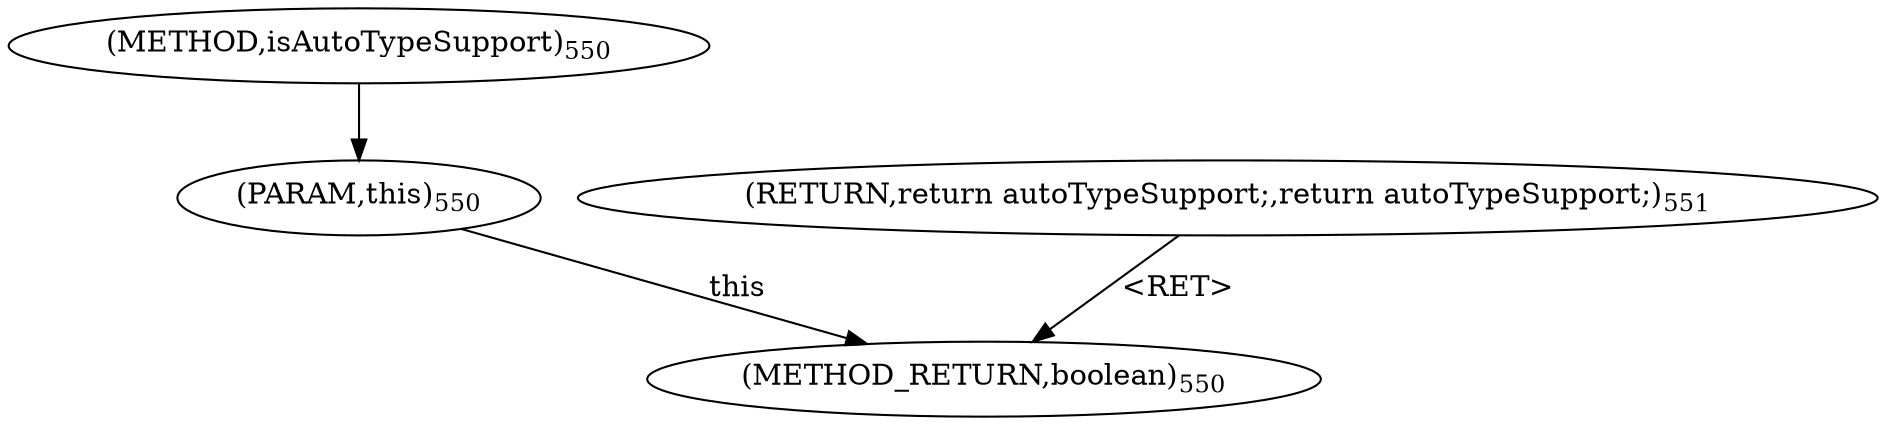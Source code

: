 digraph "isAutoTypeSupport" {  
"1401" [label = <(METHOD,isAutoTypeSupport)<SUB>550</SUB>> ]
"1410" [label = <(METHOD_RETURN,boolean)<SUB>550</SUB>> ]
"1402" [label = <(PARAM,this)<SUB>550</SUB>> ]
"1404" [label = <(RETURN,return autoTypeSupport;,return autoTypeSupport;)<SUB>551</SUB>> ]
  "1404" -> "1410"  [ label = "&lt;RET&gt;"] 
  "1402" -> "1410"  [ label = "this"] 
  "1401" -> "1402" 
}
